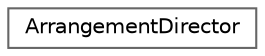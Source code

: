 digraph "Graphical Class Hierarchy"
{
 // INTERACTIVE_SVG=YES
 // LATEX_PDF_SIZE
  bgcolor="transparent";
  edge [fontname=Helvetica,fontsize=10,labelfontname=Helvetica,labelfontsize=10];
  node [fontname=Helvetica,fontsize=10,shape=box,height=0.2,width=0.4];
  rankdir="LR";
  Node0 [id="Node000000",label="ArrangementDirector",height=0.2,width=0.4,color="grey40", fillcolor="white", style="filled",URL="$class_arrangement_director.html",tooltip="Director class that orchestrates the plant arrangement construction process."];
}
